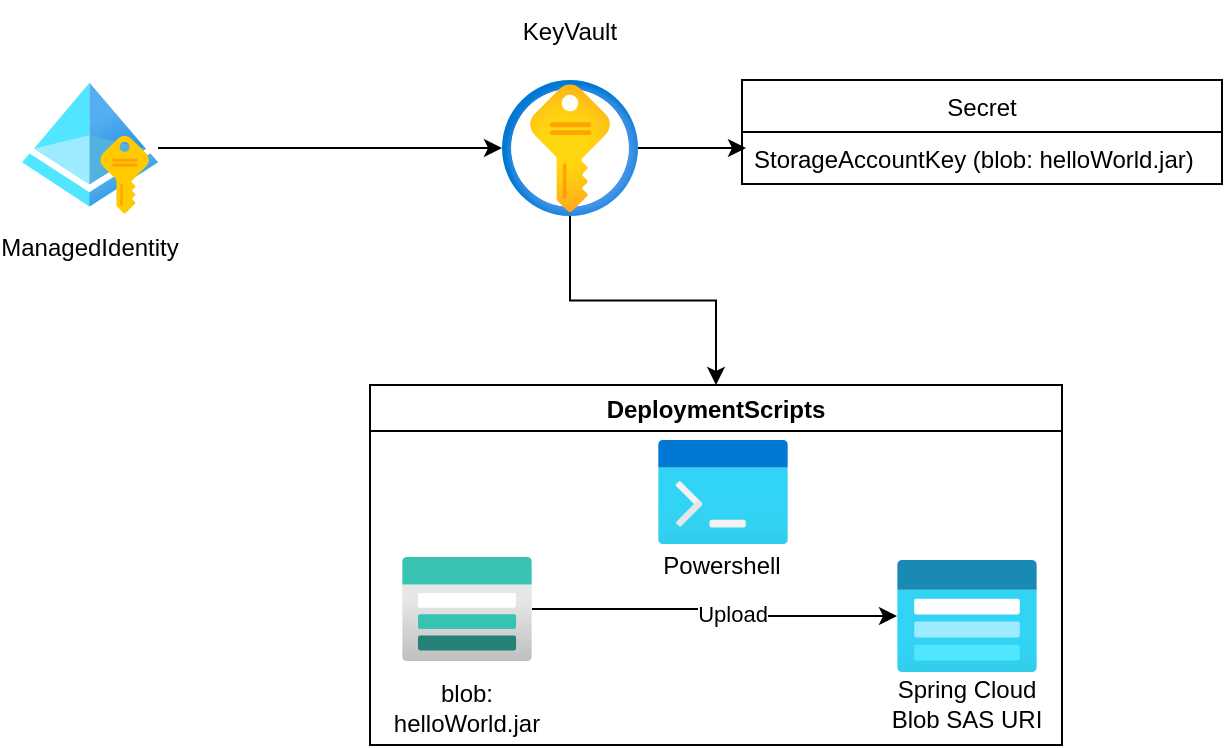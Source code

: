 <mxfile>
    <diagram id="YwpmqyF70ZbCEIIlraNT" name="Page-1">
        <mxGraphModel dx="1128" dy="644" grid="1" gridSize="10" guides="1" tooltips="1" connect="1" arrows="1" fold="1" page="1" pageScale="1" pageWidth="850" pageHeight="1100" math="0" shadow="0">
            <root>
                <mxCell id="0"/>
                <mxCell id="1" parent="0"/>
                <mxCell id="10" style="edgeStyle=orthogonalEdgeStyle;rounded=0;orthogonalLoop=1;jettySize=auto;html=1;" parent="1" source="2" target="3" edge="1">
                    <mxGeometry relative="1" as="geometry"/>
                </mxCell>
                <mxCell id="2" value="" style="aspect=fixed;html=1;points=[];align=center;image;fontSize=12;image=img/lib/azure2/identity/Managed_Identities.svg;" parent="1" vertex="1">
                    <mxGeometry x="140" y="120" width="68" height="68" as="geometry"/>
                </mxCell>
                <mxCell id="12" value="" style="edgeStyle=orthogonalEdgeStyle;rounded=0;orthogonalLoop=1;jettySize=auto;html=1;" parent="1" source="3" edge="1">
                    <mxGeometry relative="1" as="geometry">
                        <mxPoint x="502" y="154" as="targetPoint"/>
                    </mxGeometry>
                </mxCell>
                <mxCell id="25" style="edgeStyle=orthogonalEdgeStyle;rounded=0;orthogonalLoop=1;jettySize=auto;html=1;entryX=0.5;entryY=0;entryDx=0;entryDy=0;" edge="1" parent="1" source="3" target="24">
                    <mxGeometry relative="1" as="geometry"/>
                </mxCell>
                <mxCell id="3" value="" style="aspect=fixed;html=1;points=[];align=center;image;fontSize=12;image=img/lib/azure2/security/Key_Vaults.svg;" parent="1" vertex="1">
                    <mxGeometry x="380" y="120" width="68" height="68" as="geometry"/>
                </mxCell>
                <mxCell id="26" value="" style="group" vertex="1" connectable="0" parent="1">
                    <mxGeometry x="314" y="272.5" width="346" height="180" as="geometry"/>
                </mxCell>
                <mxCell id="20" value="" style="group" parent="26" vertex="1" connectable="0">
                    <mxGeometry x="16" y="86" width="65" height="90" as="geometry"/>
                </mxCell>
                <mxCell id="6" value="" style="aspect=fixed;html=1;points=[];align=center;image;fontSize=12;image=img/lib/azure2/storage/Storage_Accounts.svg;" parent="20" vertex="1">
                    <mxGeometry width="65" height="52" as="geometry"/>
                </mxCell>
                <mxCell id="14" value="blob: helloWorld.jar" style="text;html=1;strokeColor=none;fillColor=none;align=center;verticalAlign=middle;whiteSpace=wrap;rounded=0;" parent="20" vertex="1">
                    <mxGeometry x="5" y="60" width="55" height="30" as="geometry"/>
                </mxCell>
                <mxCell id="21" value="" style="group" parent="26" vertex="1" connectable="0">
                    <mxGeometry x="256" y="87.5" width="85" height="87" as="geometry"/>
                </mxCell>
                <mxCell id="13" value="" style="aspect=fixed;html=1;points=[];align=center;image;fontSize=12;image=img/lib/azure2/storage/Storage_Accounts_Classic.svg;" parent="21" vertex="1">
                    <mxGeometry x="7.5" width="70" height="56" as="geometry"/>
                </mxCell>
                <mxCell id="16" value="Spring Cloud Blob SAS URI" style="text;html=1;strokeColor=none;fillColor=none;align=center;verticalAlign=middle;whiteSpace=wrap;rounded=0;" parent="21" vertex="1">
                    <mxGeometry y="57" width="85" height="30" as="geometry"/>
                </mxCell>
                <mxCell id="15" style="edgeStyle=orthogonalEdgeStyle;rounded=0;orthogonalLoop=1;jettySize=auto;html=1;" parent="26" source="6" target="13" edge="1">
                    <mxGeometry relative="1" as="geometry"/>
                </mxCell>
                <mxCell id="33" value="Upload" style="edgeLabel;html=1;align=center;verticalAlign=middle;resizable=0;points=[];" vertex="1" connectable="0" parent="15">
                    <mxGeometry x="0.106" y="1" relative="1" as="geometry">
                        <mxPoint as="offset"/>
                    </mxGeometry>
                </mxCell>
                <mxCell id="23" value="" style="group" vertex="1" connectable="0" parent="26">
                    <mxGeometry x="156" y="47.5" width="65" height="85" as="geometry"/>
                </mxCell>
                <mxCell id="17" value="" style="aspect=fixed;html=1;points=[];align=center;image;fontSize=12;image=img/lib/azure2/general/Powershell.svg;" parent="23" vertex="1">
                    <mxGeometry x="-12" y="-20" width="65" height="52" as="geometry"/>
                </mxCell>
                <mxCell id="22" value="Powershell" style="text;html=1;strokeColor=none;fillColor=none;align=center;verticalAlign=middle;whiteSpace=wrap;rounded=0;" vertex="1" parent="23">
                    <mxGeometry y="32.5" width="40" height="20" as="geometry"/>
                </mxCell>
                <mxCell id="24" value="DeploymentScripts" style="swimlane;" vertex="1" parent="26">
                    <mxGeometry width="346" height="180" as="geometry"/>
                </mxCell>
                <mxCell id="27" value="Secret" style="swimlane;fontStyle=0;childLayout=stackLayout;horizontal=1;startSize=26;horizontalStack=0;resizeParent=1;resizeParentMax=0;resizeLast=0;collapsible=1;marginBottom=0;" vertex="1" parent="1">
                    <mxGeometry x="500" y="120" width="240" height="52" as="geometry"/>
                </mxCell>
                <mxCell id="28" value="StorageAccountKey (blob: helloWorld.jar)" style="text;strokeColor=none;fillColor=none;align=left;verticalAlign=top;spacingLeft=4;spacingRight=4;overflow=hidden;rotatable=0;points=[[0,0.5],[1,0.5]];portConstraint=eastwest;" vertex="1" parent="27">
                    <mxGeometry y="26" width="240" height="26" as="geometry"/>
                </mxCell>
                <mxCell id="31" value="ManagedIdentity" style="text;html=1;strokeColor=none;fillColor=none;align=center;verticalAlign=middle;whiteSpace=wrap;rounded=0;" vertex="1" parent="1">
                    <mxGeometry x="131" y="188" width="86" height="32" as="geometry"/>
                </mxCell>
                <mxCell id="32" value="KeyVault" style="text;html=1;strokeColor=none;fillColor=none;align=center;verticalAlign=middle;whiteSpace=wrap;rounded=0;" vertex="1" parent="1">
                    <mxGeometry x="371" y="80" width="86" height="32" as="geometry"/>
                </mxCell>
            </root>
        </mxGraphModel>
    </diagram>
</mxfile>